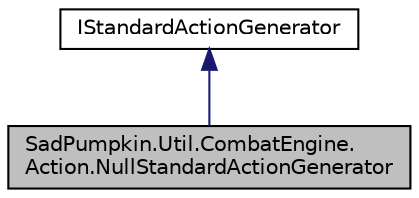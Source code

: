 digraph "SadPumpkin.Util.CombatEngine.Action.NullStandardActionGenerator"
{
 // LATEX_PDF_SIZE
  edge [fontname="Helvetica",fontsize="10",labelfontname="Helvetica",labelfontsize="10"];
  node [fontname="Helvetica",fontsize="10",shape=record];
  Node1 [label="SadPumpkin.Util.CombatEngine.\lAction.NullStandardActionGenerator",height=0.2,width=0.4,color="black", fillcolor="grey75", style="filled", fontcolor="black",tooltip="Implementation of a standard action generator that returns no Actions."];
  Node2 -> Node1 [dir="back",color="midnightblue",fontsize="10",style="solid",fontname="Helvetica"];
  Node2 [label="IStandardActionGenerator",height=0.2,width=0.4,color="black", fillcolor="white", style="filled",URL="$interface_sad_pumpkin_1_1_util_1_1_combat_engine_1_1_action_1_1_i_standard_action_generator.html",tooltip="Object which supplies standard actions for all Actors in combat."];
}
